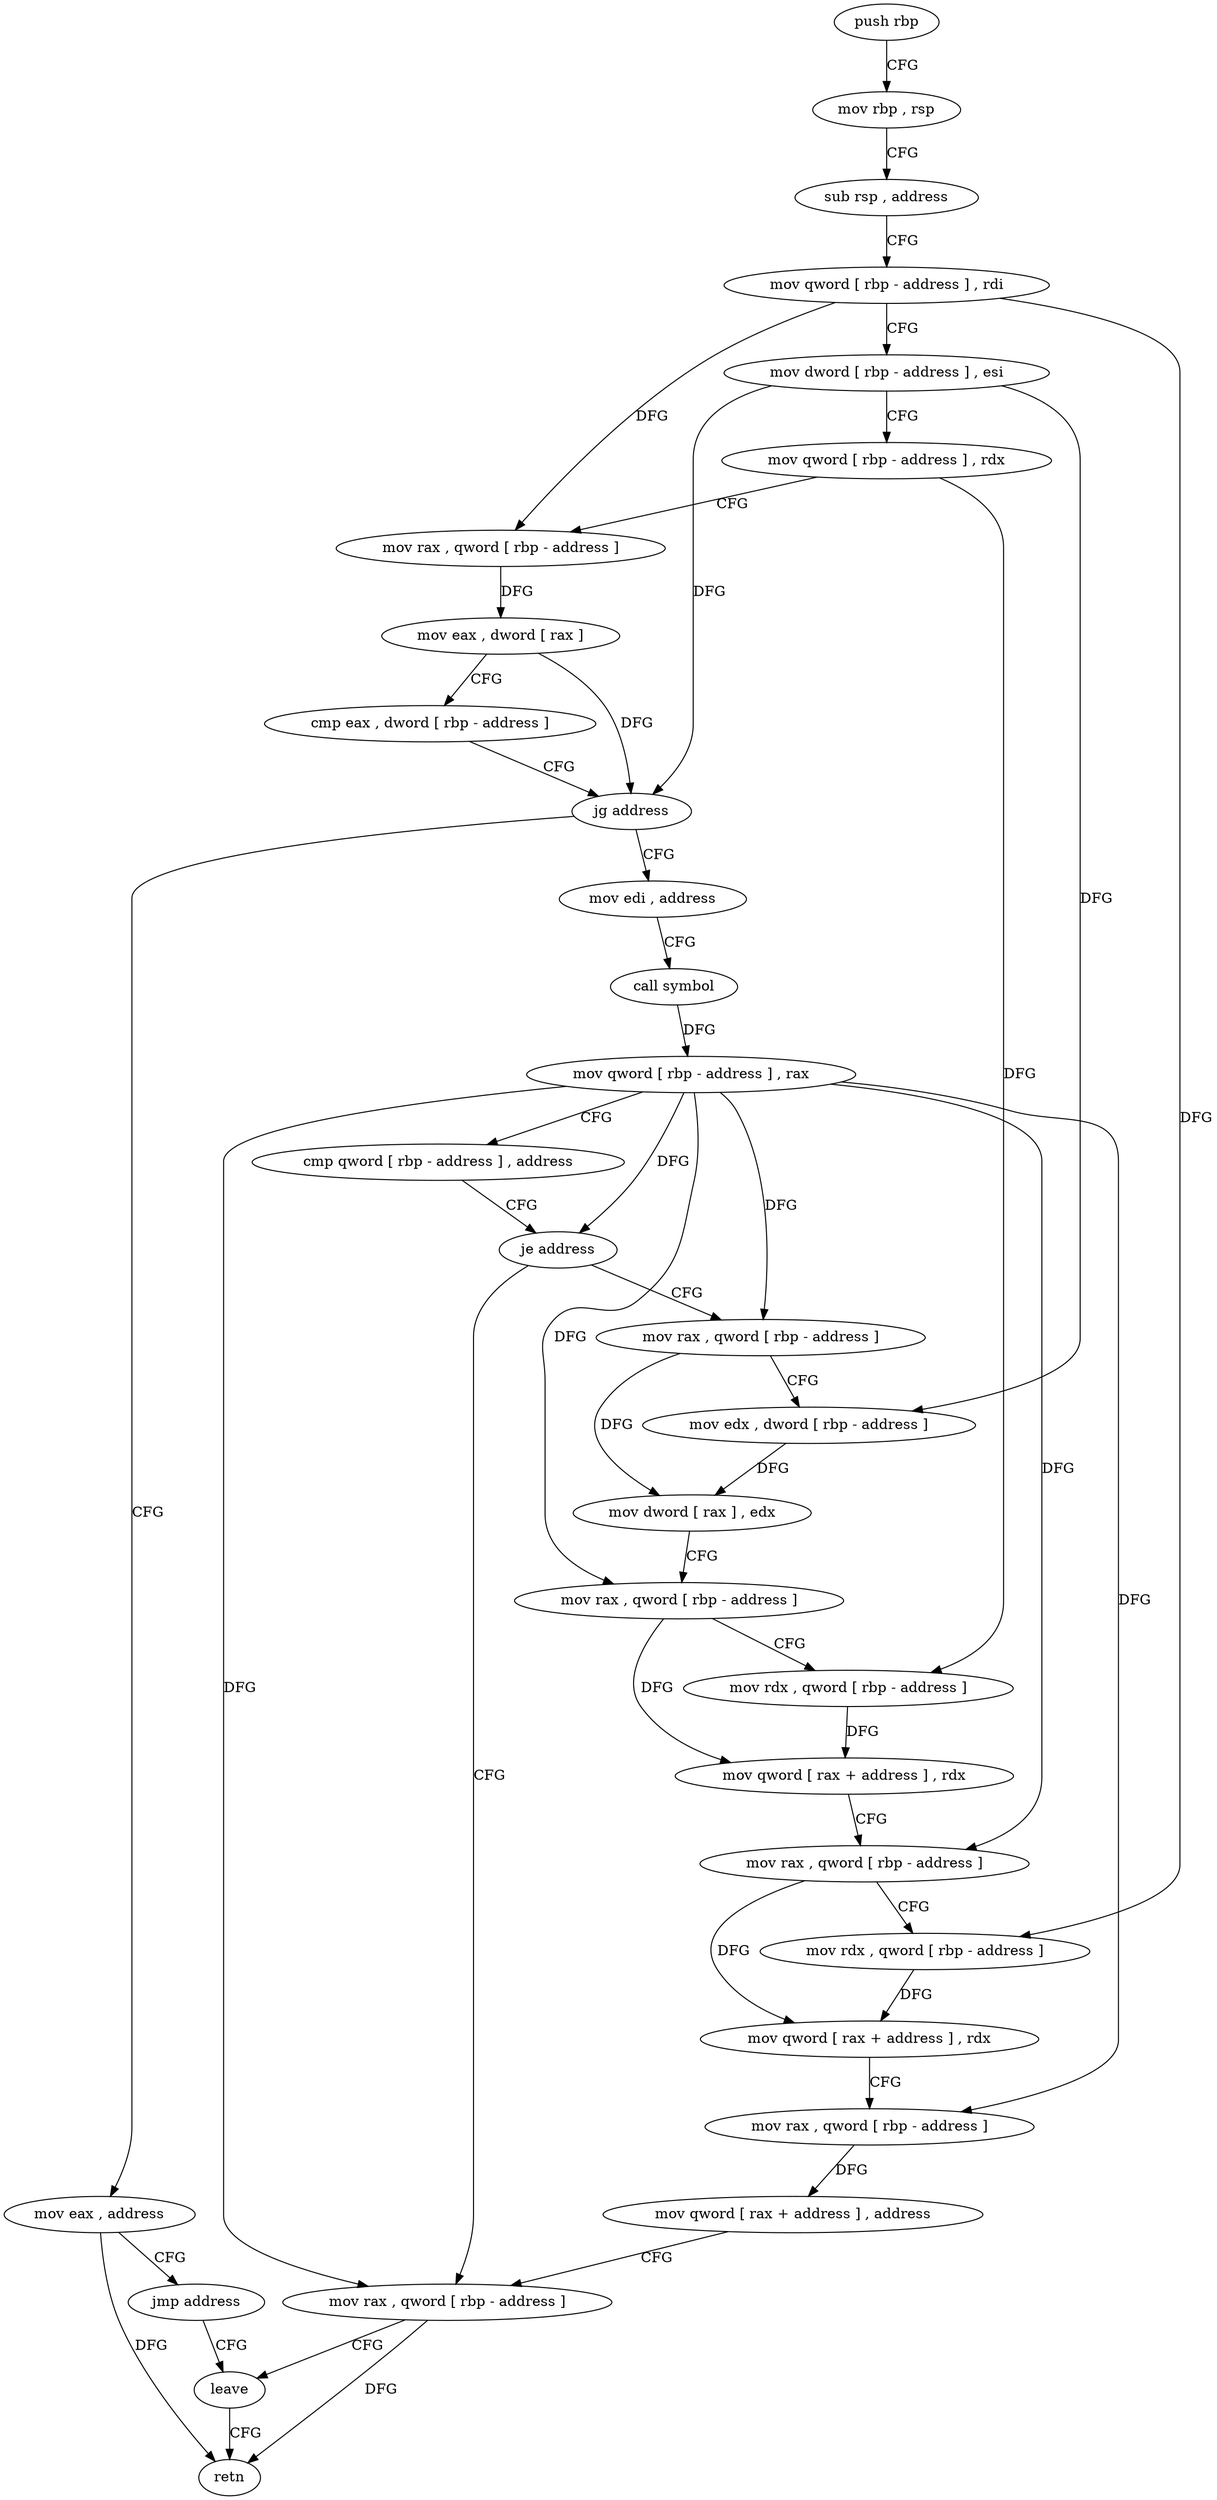 digraph "func" {
"79221" [label = "push rbp" ]
"79222" [label = "mov rbp , rsp" ]
"79225" [label = "sub rsp , address" ]
"79229" [label = "mov qword [ rbp - address ] , rdi" ]
"79233" [label = "mov dword [ rbp - address ] , esi" ]
"79236" [label = "mov qword [ rbp - address ] , rdx" ]
"79240" [label = "mov rax , qword [ rbp - address ]" ]
"79244" [label = "mov eax , dword [ rax ]" ]
"79246" [label = "cmp eax , dword [ rbp - address ]" ]
"79249" [label = "jg address" ]
"79258" [label = "mov edi , address" ]
"79251" [label = "mov eax , address" ]
"79263" [label = "call symbol" ]
"79268" [label = "mov qword [ rbp - address ] , rax" ]
"79272" [label = "cmp qword [ rbp - address ] , address" ]
"79277" [label = "je address" ]
"79324" [label = "mov rax , qword [ rbp - address ]" ]
"79279" [label = "mov rax , qword [ rbp - address ]" ]
"79256" [label = "jmp address" ]
"79328" [label = "leave" ]
"79283" [label = "mov edx , dword [ rbp - address ]" ]
"79286" [label = "mov dword [ rax ] , edx" ]
"79288" [label = "mov rax , qword [ rbp - address ]" ]
"79292" [label = "mov rdx , qword [ rbp - address ]" ]
"79296" [label = "mov qword [ rax + address ] , rdx" ]
"79300" [label = "mov rax , qword [ rbp - address ]" ]
"79304" [label = "mov rdx , qword [ rbp - address ]" ]
"79308" [label = "mov qword [ rax + address ] , rdx" ]
"79312" [label = "mov rax , qword [ rbp - address ]" ]
"79316" [label = "mov qword [ rax + address ] , address" ]
"79329" [label = "retn" ]
"79221" -> "79222" [ label = "CFG" ]
"79222" -> "79225" [ label = "CFG" ]
"79225" -> "79229" [ label = "CFG" ]
"79229" -> "79233" [ label = "CFG" ]
"79229" -> "79240" [ label = "DFG" ]
"79229" -> "79304" [ label = "DFG" ]
"79233" -> "79236" [ label = "CFG" ]
"79233" -> "79249" [ label = "DFG" ]
"79233" -> "79283" [ label = "DFG" ]
"79236" -> "79240" [ label = "CFG" ]
"79236" -> "79292" [ label = "DFG" ]
"79240" -> "79244" [ label = "DFG" ]
"79244" -> "79246" [ label = "CFG" ]
"79244" -> "79249" [ label = "DFG" ]
"79246" -> "79249" [ label = "CFG" ]
"79249" -> "79258" [ label = "CFG" ]
"79249" -> "79251" [ label = "CFG" ]
"79258" -> "79263" [ label = "CFG" ]
"79251" -> "79256" [ label = "CFG" ]
"79251" -> "79329" [ label = "DFG" ]
"79263" -> "79268" [ label = "DFG" ]
"79268" -> "79272" [ label = "CFG" ]
"79268" -> "79277" [ label = "DFG" ]
"79268" -> "79324" [ label = "DFG" ]
"79268" -> "79279" [ label = "DFG" ]
"79268" -> "79288" [ label = "DFG" ]
"79268" -> "79300" [ label = "DFG" ]
"79268" -> "79312" [ label = "DFG" ]
"79272" -> "79277" [ label = "CFG" ]
"79277" -> "79324" [ label = "CFG" ]
"79277" -> "79279" [ label = "CFG" ]
"79324" -> "79328" [ label = "CFG" ]
"79324" -> "79329" [ label = "DFG" ]
"79279" -> "79283" [ label = "CFG" ]
"79279" -> "79286" [ label = "DFG" ]
"79256" -> "79328" [ label = "CFG" ]
"79328" -> "79329" [ label = "CFG" ]
"79283" -> "79286" [ label = "DFG" ]
"79286" -> "79288" [ label = "CFG" ]
"79288" -> "79292" [ label = "CFG" ]
"79288" -> "79296" [ label = "DFG" ]
"79292" -> "79296" [ label = "DFG" ]
"79296" -> "79300" [ label = "CFG" ]
"79300" -> "79304" [ label = "CFG" ]
"79300" -> "79308" [ label = "DFG" ]
"79304" -> "79308" [ label = "DFG" ]
"79308" -> "79312" [ label = "CFG" ]
"79312" -> "79316" [ label = "DFG" ]
"79316" -> "79324" [ label = "CFG" ]
}
